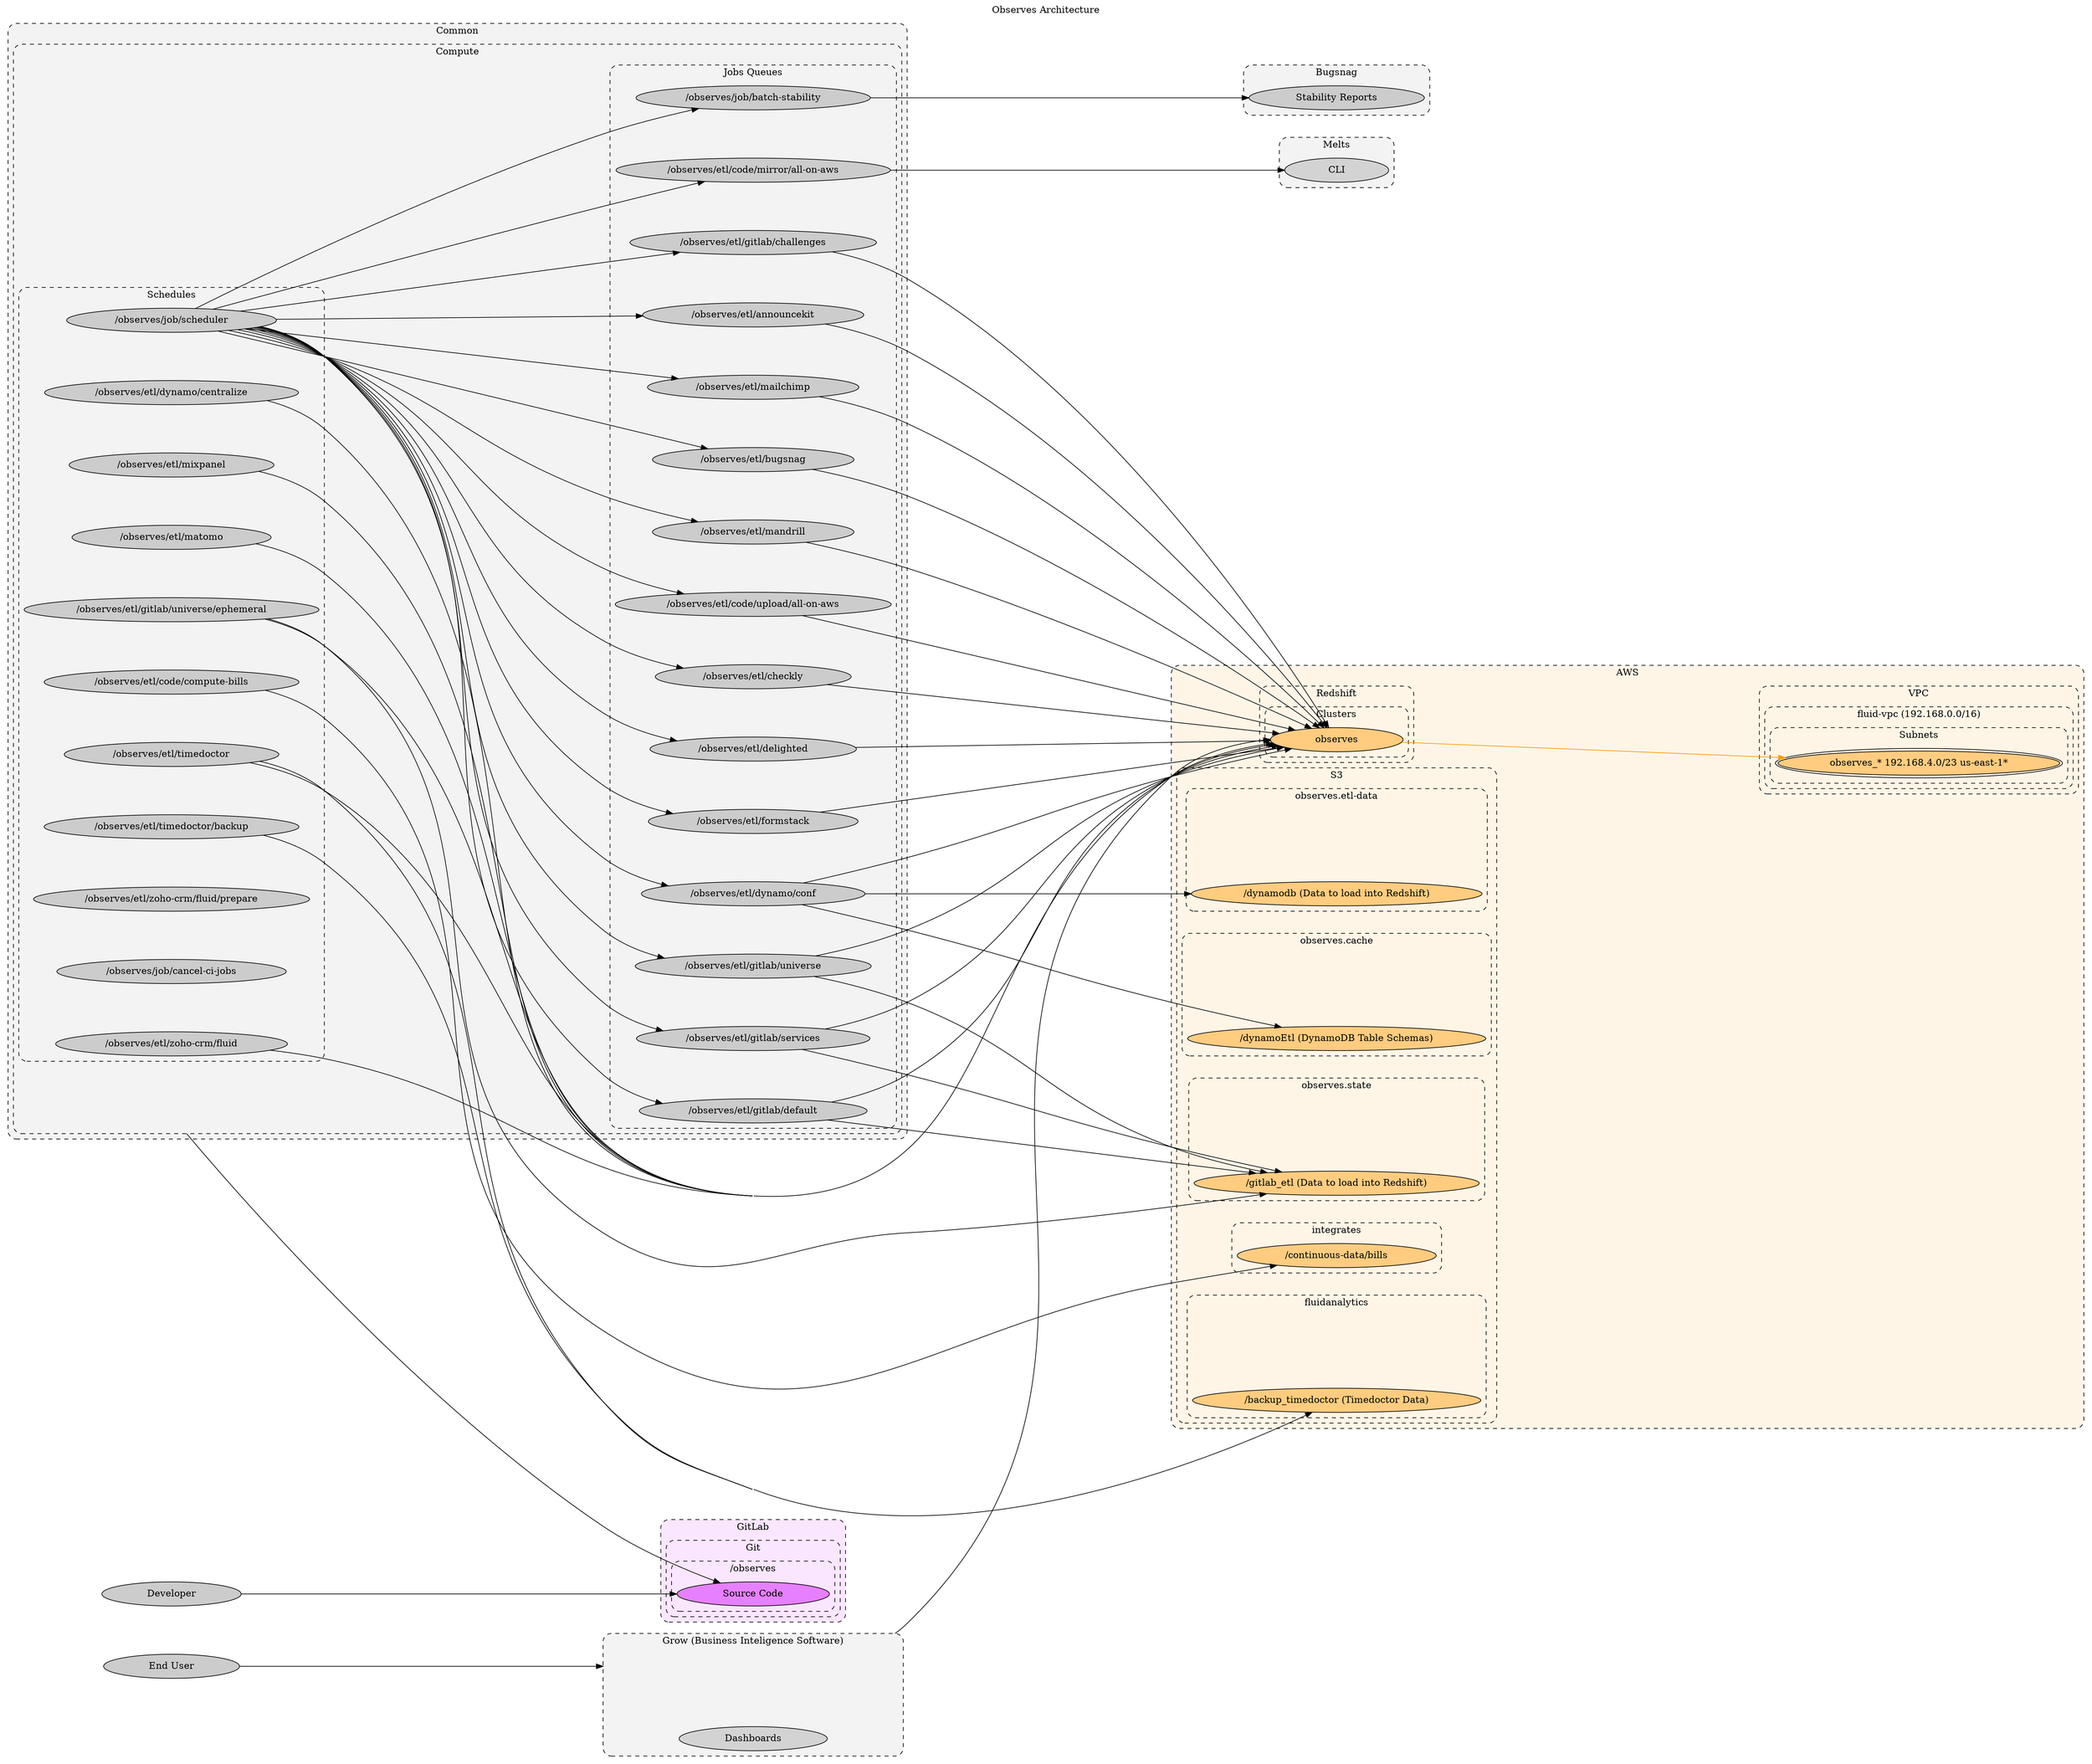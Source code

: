 // SPDX-FileCopyrightText: 2022 Fluid Attacks <development@fluidattacks.com>
//
// SPDX-License-Identifier: MPL-2.0

digraph observes {
  label="Observes Architecture"
  labelloc="t"
  compound="true"
  concentrate="true"
  rankdir="LR"
  ranksep="6.0"
  nodesep="1.0"
  overlap="scalexy"

  node[style="filled" margin="0.8,0.0"]
  graph[style="dashed,rounded"]

  subgraph cluster_aws {
    label="AWS"
    bgcolor="0.1 0.1 1.0"
    node[fillcolor="0.1 0.5 1.0"]

    subgraph cluster_aws_redshift {
      label="Redshift"

      subgraph cluster_aws_redshift_clusters {
        label="Clusters"

        aws_redshift_clusters_observes[label="observes"]
      }
    }

    subgraph cluster_aws_s3 {
      label="S3"

      subgraph cluster_aws_s3_fluidanalytics {
        label="fluidanalytics"

        cluster_aws_s3_fluidanalytics[label="" style="invis"]

        aws_s3_fluidanalytics_backup_timedoctor[label="/backup_timedoctor (Timedoctor Data)"]
      }

      subgraph cluster_aws_s3_integrates {
        label="integrates"

        aws_s3_integrates_continuous_data_bills[label="/continuous-data/bills"]
      }

      subgraph cluster_aws_s3_observes_cache {
        label="observes.cache"

        cluster_aws_s3_observes_cache[label="" style="invis"]

        aws_s3_observes_cache_dynamo_etl[label="/dynamoEtl (DynamoDB Table Schemas)"]
      }

      subgraph cluster_aws_s3_observes_etl_data {
        label="observes.etl-data"

        cluster_aws_s3_observes_etl_data[label="" style="invis"]

        aws_s3_observes_etl_data_dynamodb[label="/dynamodb (Data to load into Redshift)"]
      }

      subgraph cluster_aws_s3_observes_state {
        label="observes.state"

        cluster_aws_s3_observes_state[label="" style="invis"]

        aws_s3_observes_state_gitlab_etl[label="/gitlab_etl (Data to load into Redshift)"]
      }
    }

    subgraph cluster_aws_vpc {
      label="VPC"

      subgraph cluster_aws_vpc_fluid_vpc {
        label="fluid-vpc (192.168.0.0/16)"

        subgraph cluster_aws_vpc_fluid_vpc_subnets {
          label="Subnets"

          cluster_aws_vpc_fluid_vpc_subnets_observes[label="observes_* 192.168.4.0/23 us-east-1*" peripheries="2"]
        }
      }
    }
  }

  subgraph cluster_bugsnag {
    label="Bugsnag"
    bgcolor="0.0 0.0 0.95"
    node[fillcolor="0.0 0.0 0.8"]

    bugsnag[label="Stability Reports"]
  }

  subgraph cluster_common {
    label="Common"
    bgcolor="0.0 0.0 0.95"
    node[fillcolor="0.0 0.0 0.8"]

    subgraph cluster_common_compute {
      label="Compute"

      cluster_common_compute[label="" style="invis"]

      subgraph cluster_common_compute_job_queues {
        label="Jobs Queues"

        common_compute_schedules_observes_etl_announcekit[label="/observes/etl/announcekit"]
        common_compute_schedules_observes_job_batch_stability[label="/observes/job/batch-stability"]
        common_compute_schedules_observes_etl_bugsnag[label="/observes/etl/bugsnag"]
        common_compute_schedules_observes_etl_code_mirror_all_on_aws[label="/observes/etl/code/mirror/all-on-aws"]
        common_compute_schedules_observes_etl_code_upload_all_on_aws[label="/observes/etl/code/upload/all-on-aws"]
        common_compute_schedules_observes_etl_checkly[label="/observes/etl/checkly"]
        common_compute_schedules_observes_etl_delighted[label="/observes/etl/delighted"]
        common_compute_schedules_observes_etl_dynamo_conf[label="/observes/etl/dynamo/conf"]
        common_compute_schedules_observes_etl_formstack[label="/observes/etl/formstack"]
        common_compute_schedules_observes_etl_gitlab_challenges[label="/observes/etl/gitlab/challenges"]
        common_compute_schedules_observes_etl_gitlab_default[label="/observes/etl/gitlab/default"]
        common_compute_schedules_observes_etl_gitlab_universe[label="/observes/etl/gitlab/universe"]
        common_compute_schedules_observes_etl_gitlab_services[label="/observes/etl/gitlab/services"]
        common_compute_schedules_observes_etl_mailchimp[label="/observes/etl/mailchimp"]
        common_compute_schedules_observes_etl_mandrill[label="/observes/etl/mandrill"]
      }

      subgraph cluster_common_compute_schedules {
        label="Schedules"

        common_compute_schedules_observes_etl_code_compute_bills[label="/observes/etl/code/compute-bills"]
        common_compute_schedules_observes_etl_dynamo_centralize[label="/observes/etl/dynamo/centralize"]
        common_compute_schedules_observes_etl_gitlab_universe_ephemeral[label="/observes/etl/gitlab/universe/ephemeral"]
        common_compute_schedules_observes_etl_matomo[label="/observes/etl/matomo"]
        common_compute_schedules_observes_etl_mixpanel[label="/observes/etl/mixpanel"]
        common_compute_schedules_observes_etl_timedoctor[label="/observes/etl/timedoctor"]
        common_compute_schedules_observes_etl_timedoctor_backup[label="/observes/etl/timedoctor/backup"]
        common_compute_schedules_observes_etl_zoho_crm_fluid[label="/observes/etl/zoho-crm/fluid"]
        common_compute_schedules_observes_etl_zoho_crm_fluid_prepare[label="/observes/etl/zoho-crm/fluid/prepare"]
        common_compute_schedules_observes_job_cancel_ci_jobs[label="/observes/job/cancel-ci-jobs"]
        common_compute_schedules_observes_job_scheduler[label="/observes/job/scheduler"]
      }
    }
  }

  subgraph cluster_gitlab {
    label="GitLab"
    bgcolor="0.8 0.1 1.0"
    node[fillcolor="0.8 0.5 1.0"]

    subgraph cluster_gitlab_git {
      label="Git"

      subgraph cluster_gitlab_observes {
        label="/observes"

        gitlab_observes[label="Source Code"]
      }
    }
  }

  subgraph cluster_grow {
    label="Grow (Business Inteligence Software)"
    bgcolor="0.0 0.0 0.95"

    cluster_grow[label="" style="invis" width="6.0"]
    grow_dashboards[label="Dashboards"]
  }

  subgraph cluster_melts {
    label="Melts"
    bgcolor="0.0 0.0 0.95"

    melts_cli[label="CLI"]
  }

  node[fillcolor="0.0 0.0 0.8"]
  end_user[label="End User"]
  developer[label="Developer"]

  edge[color="0.1 1.0 1.0"]
  aws_redshift_clusters_observes -> cluster_aws_vpc_fluid_vpc_subnets_observes[]

  edge[color="0.8 1.0 1.0"]

  edge[color="0.0 0.0 0.0"]
  developer -> gitlab_observes[]
  end_user -> cluster_grow[lhead="cluster_grow"]
  cluster_grow -> aws_redshift_clusters_observes[ltail="cluster_grow"]
  cluster_common_compute -> gitlab_observes[ltail="cluster_common_compute"]
  common_compute_schedules_observes_etl_announcekit -> aws_redshift_clusters_observes[]
  common_compute_schedules_observes_etl_bugsnag -> aws_redshift_clusters_observes[]
  common_compute_schedules_observes_etl_checkly -> aws_redshift_clusters_observes[]
  common_compute_schedules_observes_etl_code_mirror_all_on_aws -> melts_cli[]
  common_compute_schedules_observes_etl_code_compute_bills -> aws_s3_integrates_continuous_data_bills[]
  common_compute_schedules_observes_etl_code_upload_all_on_aws -> aws_redshift_clusters_observes[]
  common_compute_schedules_observes_etl_delighted -> aws_redshift_clusters_observes[]
  common_compute_schedules_observes_etl_dynamo_centralize -> aws_redshift_clusters_observes[]
  common_compute_schedules_observes_etl_dynamo_conf -> aws_redshift_clusters_observes[]
  common_compute_schedules_observes_etl_dynamo_conf -> aws_s3_observes_cache_dynamo_etl[]
  common_compute_schedules_observes_etl_dynamo_conf -> aws_s3_observes_etl_data_dynamodb[]
  common_compute_schedules_observes_etl_formstack -> aws_redshift_clusters_observes[]
  common_compute_schedules_observes_etl_gitlab_challenges -> aws_redshift_clusters_observes[]
  common_compute_schedules_observes_etl_gitlab_default -> aws_redshift_clusters_observes[]
  common_compute_schedules_observes_etl_gitlab_services -> aws_redshift_clusters_observes[]
  common_compute_schedules_observes_etl_gitlab_universe -> aws_redshift_clusters_observes[]
  common_compute_schedules_observes_etl_gitlab_universe_ephemeral -> aws_redshift_clusters_observes[]
  common_compute_schedules_observes_etl_gitlab_default -> aws_s3_observes_state_gitlab_etl[]
  common_compute_schedules_observes_etl_gitlab_services -> aws_s3_observes_state_gitlab_etl[]
  common_compute_schedules_observes_etl_gitlab_universe -> aws_s3_observes_state_gitlab_etl[]
  common_compute_schedules_observes_etl_gitlab_universe_ephemeral -> aws_s3_observes_state_gitlab_etl[]
  common_compute_schedules_observes_etl_mandrill -> aws_redshift_clusters_observes[]
  common_compute_schedules_observes_etl_matomo -> aws_redshift_clusters_observes[]
  common_compute_schedules_observes_etl_mailchimp -> aws_redshift_clusters_observes[]
  common_compute_schedules_observes_etl_mixpanel -> aws_redshift_clusters_observes[]
  common_compute_schedules_observes_etl_timedoctor -> aws_redshift_clusters_observes[]
  common_compute_schedules_observes_etl_timedoctor -> aws_s3_fluidanalytics_backup_timedoctor[]
  common_compute_schedules_observes_etl_timedoctor_backup -> aws_s3_fluidanalytics_backup_timedoctor[]
  common_compute_schedules_observes_etl_zoho_crm_fluid -> aws_redshift_clusters_observes[]
  common_compute_schedules_observes_job_batch_stability -> bugsnag[]
  common_compute_schedules_observes_job_scheduler -> common_compute_schedules_observes_etl_announcekit[]
  common_compute_schedules_observes_job_scheduler -> common_compute_schedules_observes_job_batch_stability[]
  common_compute_schedules_observes_job_scheduler -> common_compute_schedules_observes_etl_bugsnag[]
  common_compute_schedules_observes_job_scheduler -> common_compute_schedules_observes_etl_code_mirror_all_on_aws[]
  common_compute_schedules_observes_job_scheduler -> common_compute_schedules_observes_etl_code_upload_all_on_aws[]
  common_compute_schedules_observes_job_scheduler -> common_compute_schedules_observes_etl_checkly[]
  common_compute_schedules_observes_job_scheduler -> common_compute_schedules_observes_etl_delighted[]
  common_compute_schedules_observes_job_scheduler -> common_compute_schedules_observes_etl_dynamo_conf[]
  common_compute_schedules_observes_job_scheduler -> common_compute_schedules_observes_etl_formstack[]
  common_compute_schedules_observes_job_scheduler -> common_compute_schedules_observes_etl_gitlab_challenges[]
  common_compute_schedules_observes_job_scheduler -> common_compute_schedules_observes_etl_gitlab_default[]
  common_compute_schedules_observes_job_scheduler -> common_compute_schedules_observes_etl_gitlab_universe[]
  common_compute_schedules_observes_job_scheduler -> common_compute_schedules_observes_etl_gitlab_services[]
  common_compute_schedules_observes_job_scheduler -> common_compute_schedules_observes_etl_mailchimp[]
  common_compute_schedules_observes_job_scheduler -> common_compute_schedules_observes_etl_mandrill[]
}
